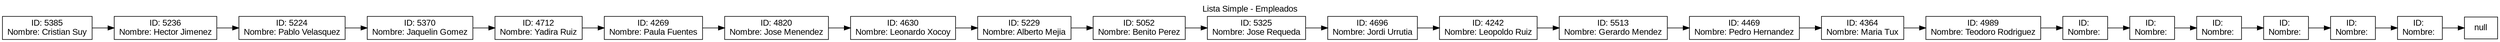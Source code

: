 digraph G {
fontname="Arial"
label="Lista Simple - Empleados"
labelloc = t
rankdir=LR;
node[shape="box" fontname="Arial"];
nodo_0 [label="ID: 5385\nNombre: Cristian Suy"];
nodo_1 [label="ID: 5236\nNombre: Hector Jimenez"];
nodo_2 [label="ID: 5224\nNombre: Pablo Velasquez"];
nodo_3 [label="ID: 5370\nNombre: Jaquelin Gomez"];
nodo_4 [label="ID: 4712\nNombre: Yadira Ruiz"];
nodo_5 [label="ID: 4269\nNombre: Paula Fuentes"];
nodo_6 [label="ID: 4820\nNombre: Jose Menendez"];
nodo_7 [label="ID: 4630\nNombre: Leonardo Xocoy"];
nodo_8 [label="ID: 5229\nNombre: Alberto Mejia"];
nodo_9 [label="ID: 5052\nNombre: Benito Perez"];
nodo_10 [label="ID: 5325\nNombre: Jose Requeda"];
nodo_11 [label="ID: 4696\nNombre: Jordi Urrutia"];
nodo_12 [label="ID: 4242\nNombre: Leopoldo Ruiz"];
nodo_13 [label="ID: 5513\nNombre: Gerardo Mendez"];
nodo_14 [label="ID: 4469\nNombre: Pedro Hernandez"];
nodo_15 [label="ID: 4364\nNombre: Maria Tux"];
nodo_16 [label="ID: 4989\nNombre: Teodoro Rodriguez"];
nodo_17 [label="ID: \nNombre: "];
nodo_18 [label="ID: \nNombre: "];
nodo_19 [label="ID: \nNombre: "];
nodo_20 [label="ID: \nNombre: "];
nodo_21 [label="ID: \nNombre: "];
nodo_22 [label="ID: \nNombre: "];
nodo_0 -> nodo_1 -> nodo_2 -> nodo_3 -> nodo_4 -> nodo_5 -> nodo_6 -> nodo_7 -> nodo_8 -> nodo_9 -> nodo_10 -> nodo_11 -> nodo_12 -> nodo_13 -> nodo_14 -> nodo_15 -> nodo_16 -> nodo_17 -> nodo_18 -> nodo_19 -> nodo_20 -> nodo_21 -> nodo_22 -> null;
}